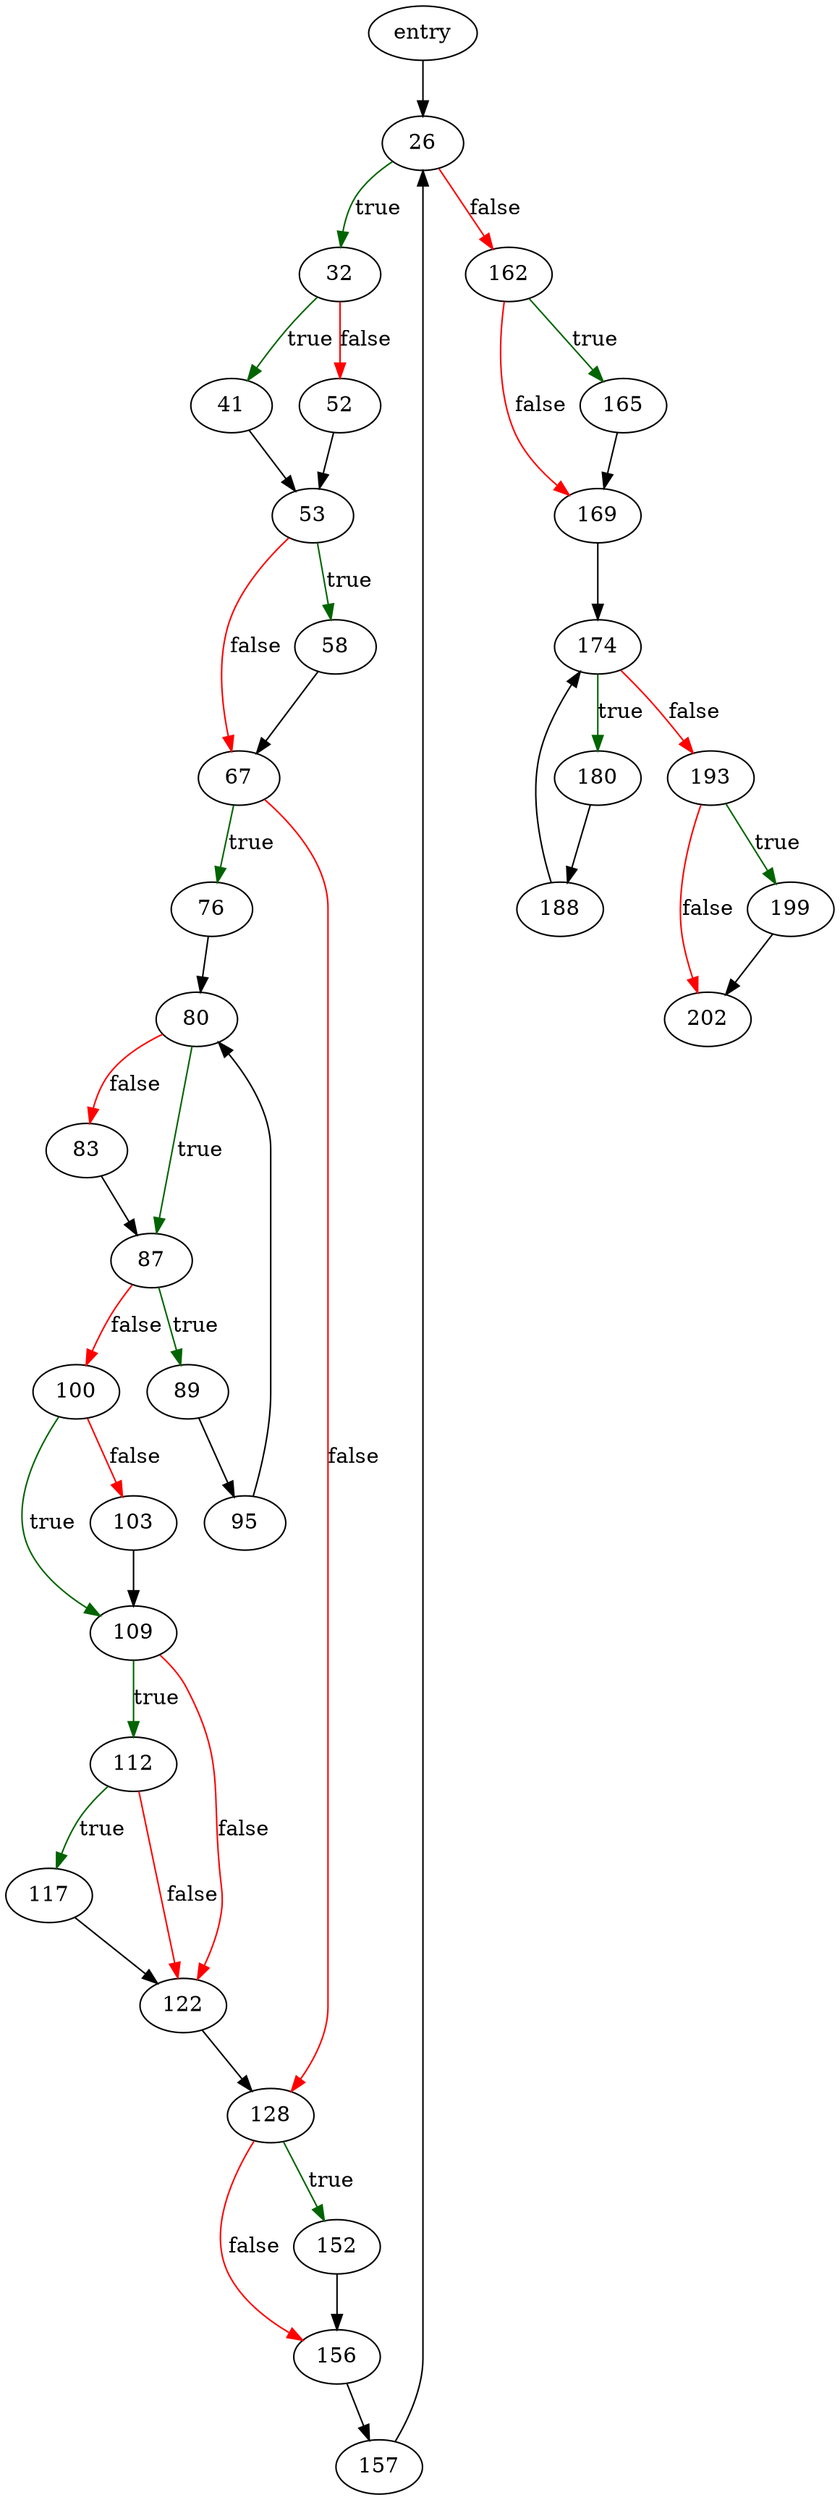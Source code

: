 digraph "updateAccumulator" {
	// Node definitions.
	2 [label=entry];
	26;
	32;
	41;
	52;
	53;
	58;
	67;
	76;
	80;
	83;
	87;
	89;
	95;
	100;
	103;
	109;
	112;
	117;
	122;
	128;
	152;
	156;
	157;
	162;
	165;
	169;
	174;
	180;
	188;
	193;
	199;
	202;

	// Edge definitions.
	2 -> 26;
	26 -> 32 [
		color=darkgreen
		label=true
	];
	26 -> 162 [
		color=red
		label=false
	];
	32 -> 41 [
		color=darkgreen
		label=true
	];
	32 -> 52 [
		color=red
		label=false
	];
	41 -> 53;
	52 -> 53;
	53 -> 58 [
		color=darkgreen
		label=true
	];
	53 -> 67 [
		color=red
		label=false
	];
	58 -> 67;
	67 -> 76 [
		color=darkgreen
		label=true
	];
	67 -> 128 [
		color=red
		label=false
	];
	76 -> 80;
	80 -> 83 [
		color=red
		label=false
	];
	80 -> 87 [
		color=darkgreen
		label=true
	];
	83 -> 87;
	87 -> 89 [
		color=darkgreen
		label=true
	];
	87 -> 100 [
		color=red
		label=false
	];
	89 -> 95;
	95 -> 80;
	100 -> 103 [
		color=red
		label=false
	];
	100 -> 109 [
		color=darkgreen
		label=true
	];
	103 -> 109;
	109 -> 112 [
		color=darkgreen
		label=true
	];
	109 -> 122 [
		color=red
		label=false
	];
	112 -> 117 [
		color=darkgreen
		label=true
	];
	112 -> 122 [
		color=red
		label=false
	];
	117 -> 122;
	122 -> 128;
	128 -> 152 [
		color=darkgreen
		label=true
	];
	128 -> 156 [
		color=red
		label=false
	];
	152 -> 156;
	156 -> 157;
	157 -> 26;
	162 -> 165 [
		color=darkgreen
		label=true
	];
	162 -> 169 [
		color=red
		label=false
	];
	165 -> 169;
	169 -> 174;
	174 -> 180 [
		color=darkgreen
		label=true
	];
	174 -> 193 [
		color=red
		label=false
	];
	180 -> 188;
	188 -> 174;
	193 -> 199 [
		color=darkgreen
		label=true
	];
	193 -> 202 [
		color=red
		label=false
	];
	199 -> 202;
}